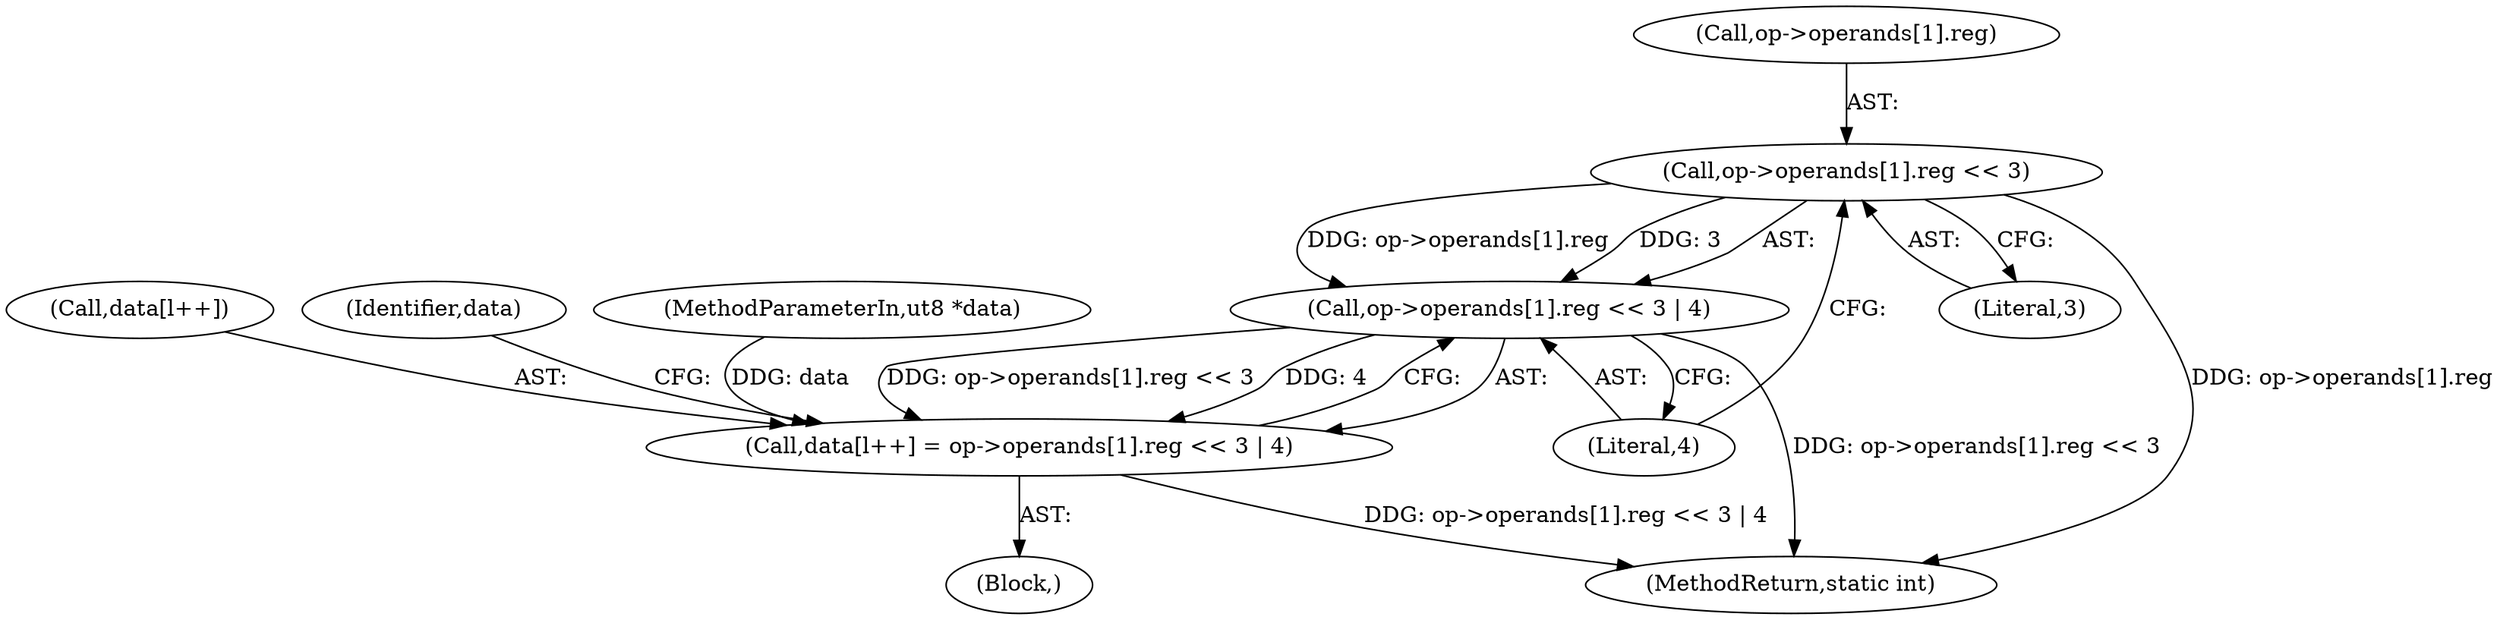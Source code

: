 digraph "0_radare2_f17bfd9f1da05f30f23a4dd05e9d2363e1406948@API" {
"1001601" [label="(Call,op->operands[1].reg << 3)"];
"1001600" [label="(Call,op->operands[1].reg << 3 | 4)"];
"1001595" [label="(Call,data[l++] = op->operands[1].reg << 3 | 4)"];
"1001596" [label="(Call,data[l++])"];
"1003220" [label="(MethodReturn,static int)"];
"1001601" [label="(Call,op->operands[1].reg << 3)"];
"1001610" [label="(Literal,4)"];
"1001602" [label="(Call,op->operands[1].reg)"];
"1001613" [label="(Identifier,data)"];
"1001595" [label="(Call,data[l++] = op->operands[1].reg << 3 | 4)"];
"1000104" [label="(MethodParameterIn,ut8 *data)"];
"1001594" [label="(Block,)"];
"1001600" [label="(Call,op->operands[1].reg << 3 | 4)"];
"1001609" [label="(Literal,3)"];
"1001601" -> "1001600"  [label="AST: "];
"1001601" -> "1001609"  [label="CFG: "];
"1001602" -> "1001601"  [label="AST: "];
"1001609" -> "1001601"  [label="AST: "];
"1001610" -> "1001601"  [label="CFG: "];
"1001601" -> "1003220"  [label="DDG: op->operands[1].reg"];
"1001601" -> "1001600"  [label="DDG: op->operands[1].reg"];
"1001601" -> "1001600"  [label="DDG: 3"];
"1001600" -> "1001595"  [label="AST: "];
"1001600" -> "1001610"  [label="CFG: "];
"1001610" -> "1001600"  [label="AST: "];
"1001595" -> "1001600"  [label="CFG: "];
"1001600" -> "1003220"  [label="DDG: op->operands[1].reg << 3"];
"1001600" -> "1001595"  [label="DDG: op->operands[1].reg << 3"];
"1001600" -> "1001595"  [label="DDG: 4"];
"1001595" -> "1001594"  [label="AST: "];
"1001596" -> "1001595"  [label="AST: "];
"1001613" -> "1001595"  [label="CFG: "];
"1001595" -> "1003220"  [label="DDG: op->operands[1].reg << 3 | 4"];
"1000104" -> "1001595"  [label="DDG: data"];
}
